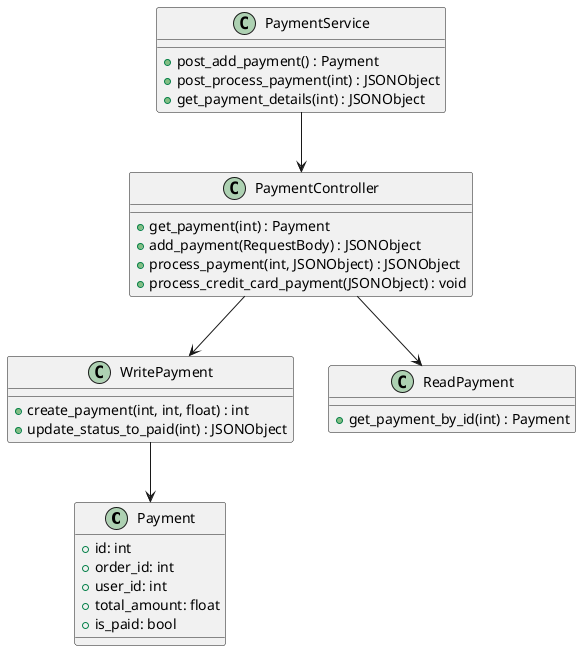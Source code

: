 @startuml
    class Payment {
        + id: int
        + order_id: int
        + user_id: int
        + total_amount: float
        + is_paid: bool
    }

    class WritePayment {
        + create_payment(int, int, float) : int
        + update_status_to_paid(int) : JSONObject
    }

    class ReadPayment {
        + get_payment_by_id(int) : Payment
    }

    class PaymentController {
        + get_payment(int) : Payment
        + add_payment(RequestBody) : JSONObject
        + process_payment(int, JSONObject) : JSONObject
        + process_credit_card_payment(JSONObject) : void
    }

    class PaymentService {
        + post_add_payment() : Payment
        + post_process_payment(int) : JSONObject
        + get_payment_details(int) : JSONObject
    }

    WritePayment --> Payment
    PaymentController --> WritePayment
    PaymentController --> ReadPayment
    PaymentService --> PaymentController
@enduml
